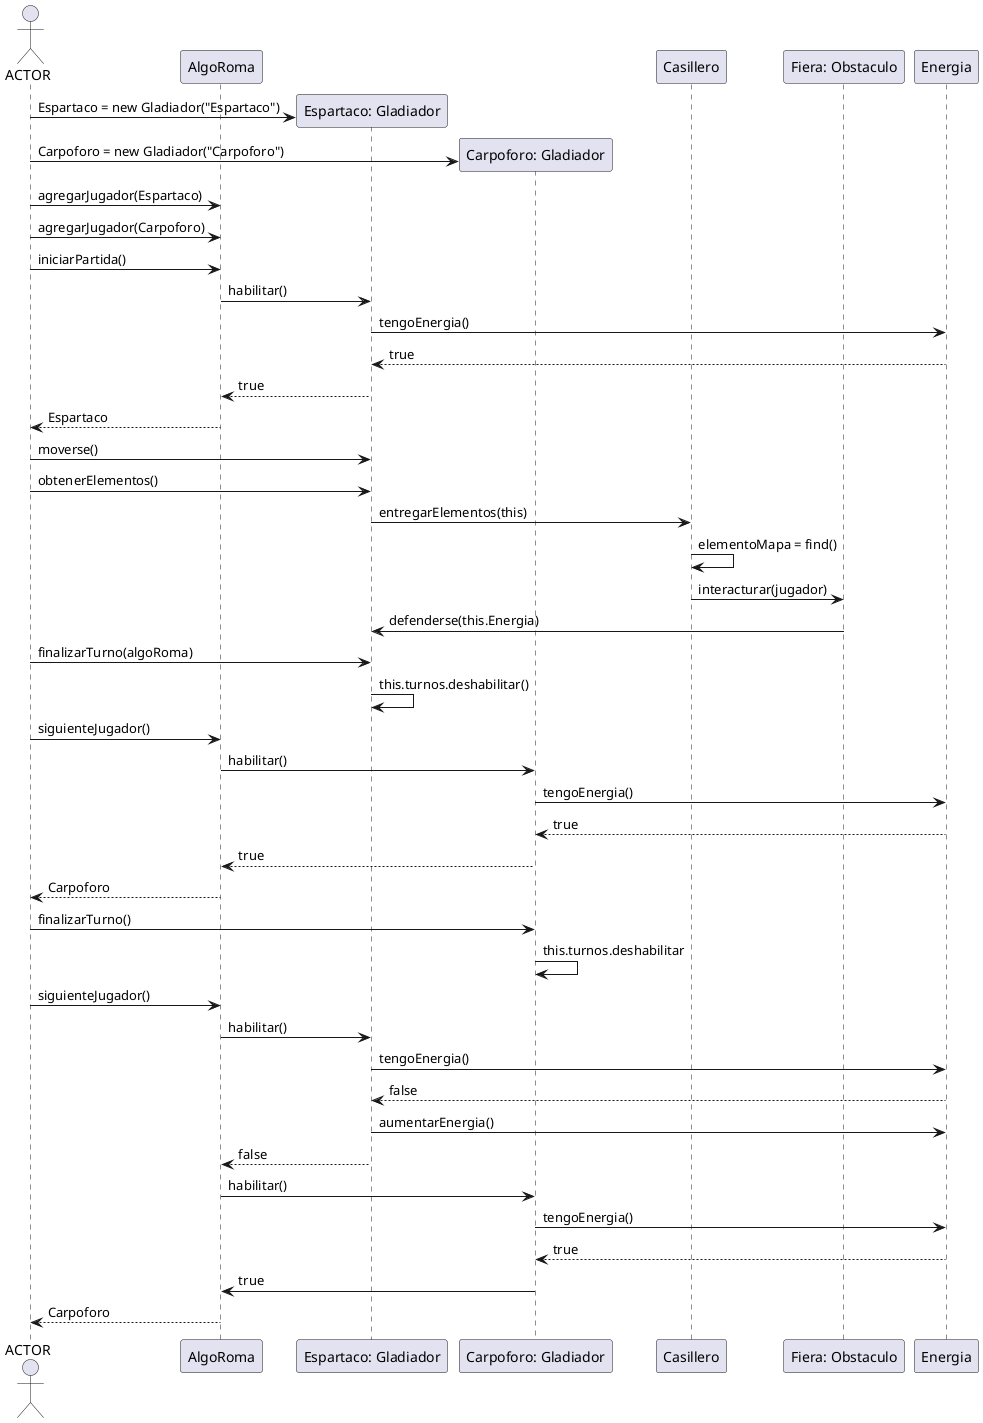 @startuml

actor ACTOR

actor ACTOR
participant AlgoRoma
participant Jugador1 as "Espartaco: Gladiador"
participant Jugador2 as "Carpoforo: Gladiador"
participant Casillero
participant Fiera as "Fiera: Obstaculo"

create Jugador1
ACTOR -> Jugador1: Espartaco = new Gladiador("Espartaco")
create Jugador2
ACTOR -> Jugador2: Carpoforo = new Gladiador("Carpoforo")


ACTOR -> AlgoRoma: agregarJugador(Espartaco)
ACTOR -> AlgoRoma: agregarJugador(Carpoforo)


ACTOR -> AlgoRoma: iniciarPartida()
AlgoRoma -> Jugador1: habilitar()
Jugador1 -> Energia: tengoEnergia()
Energia --> Jugador1: true
Jugador1 --> AlgoRoma: true
AlgoRoma --> ACTOR: Espartaco
ACTOR -> Jugador1: moverse()
ACTOR -> Jugador1: obtenerElementos()
Jugador1 -> Casillero: entregarElementos(this)
Casillero -> Casillero: elementoMapa = find()
Casillero -> Fiera: interacturar(jugador)
Fiera -> Jugador1: defenderse(this.Energia)

ACTOR -> Jugador1: finalizarTurno(algoRoma)
Jugador1 -> Jugador1: this.turnos.deshabilitar()
ACTOR -> AlgoRoma: siguienteJugador()
AlgoRoma -> Jugador2: habilitar()
Jugador2 -> Energia: tengoEnergia()
Energia --> Jugador2: true
Jugador2 --> AlgoRoma: true
AlgoRoma --> ACTOR: Carpoforo

ACTOR -> Jugador2: finalizarTurno()
Jugador2 -> Jugador2: this.turnos.deshabilitar

ACTOR -> AlgoRoma: siguienteJugador()
AlgoRoma -> Jugador1: habilitar()
Jugador1 -> Energia: tengoEnergia()
Energia --> Jugador1: false
Jugador1 -> Energia: aumentarEnergia()
Jugador1 --> AlgoRoma: false
AlgoRoma -> Jugador2: habilitar()
Jugador2 -> Energia: tengoEnergia()
Energia --> Jugador2: true
Jugador2 -> AlgoRoma: true
AlgoRoma --> ACTOR: Carpoforo


@enduml